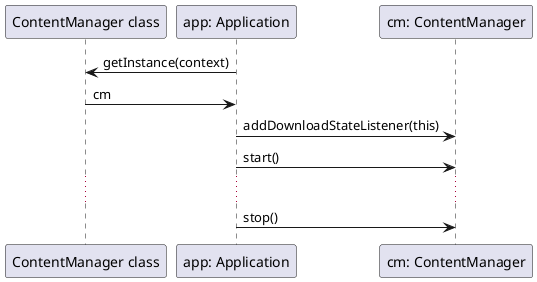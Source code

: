     @startuml
    
    participant "ContentManager class" as ContentManager
    participant "app: Application" as app
    participant "cm: ContentManager" as cm
    
    app->ContentManager: getInstance(context)
    ContentManager->app: cm
    app->cm: addDownloadStateListener(this)
    app->cm: start()
    
    ...
    
    app->cm: stop()

    @enduml

